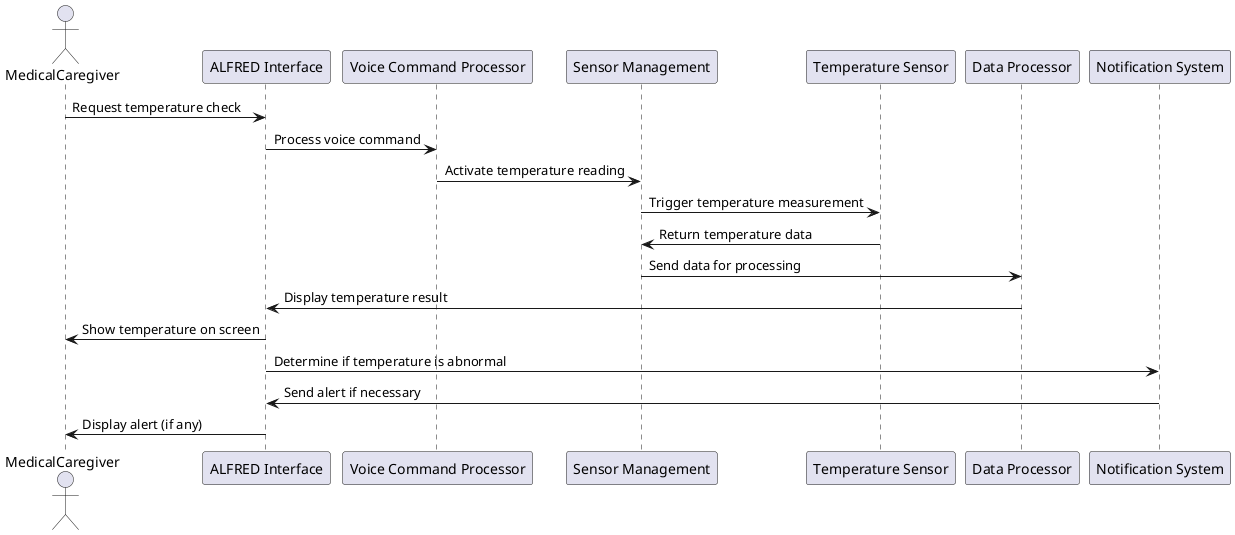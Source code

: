 @startuml
actor MedicalCaregiver as MCG
participant "ALFRED Interface" as AI
participant "Voice Command Processor" as VCP
participant "Sensor Management" as SM
participant "Temperature Sensor" as TS
participant "Data Processor" as DP
participant "Notification System" as NS

MCG -> AI : Request temperature check
AI -> VCP : Process voice command
VCP -> SM : Activate temperature reading
SM -> TS : Trigger temperature measurement
TS -> SM : Return temperature data
SM -> DP : Send data for processing
DP -> AI : Display temperature result
AI -> MCG : Show temperature on screen
AI -> NS : Determine if temperature is abnormal
NS -> AI : Send alert if necessary
AI -> MCG : Display alert (if any)

@enduml